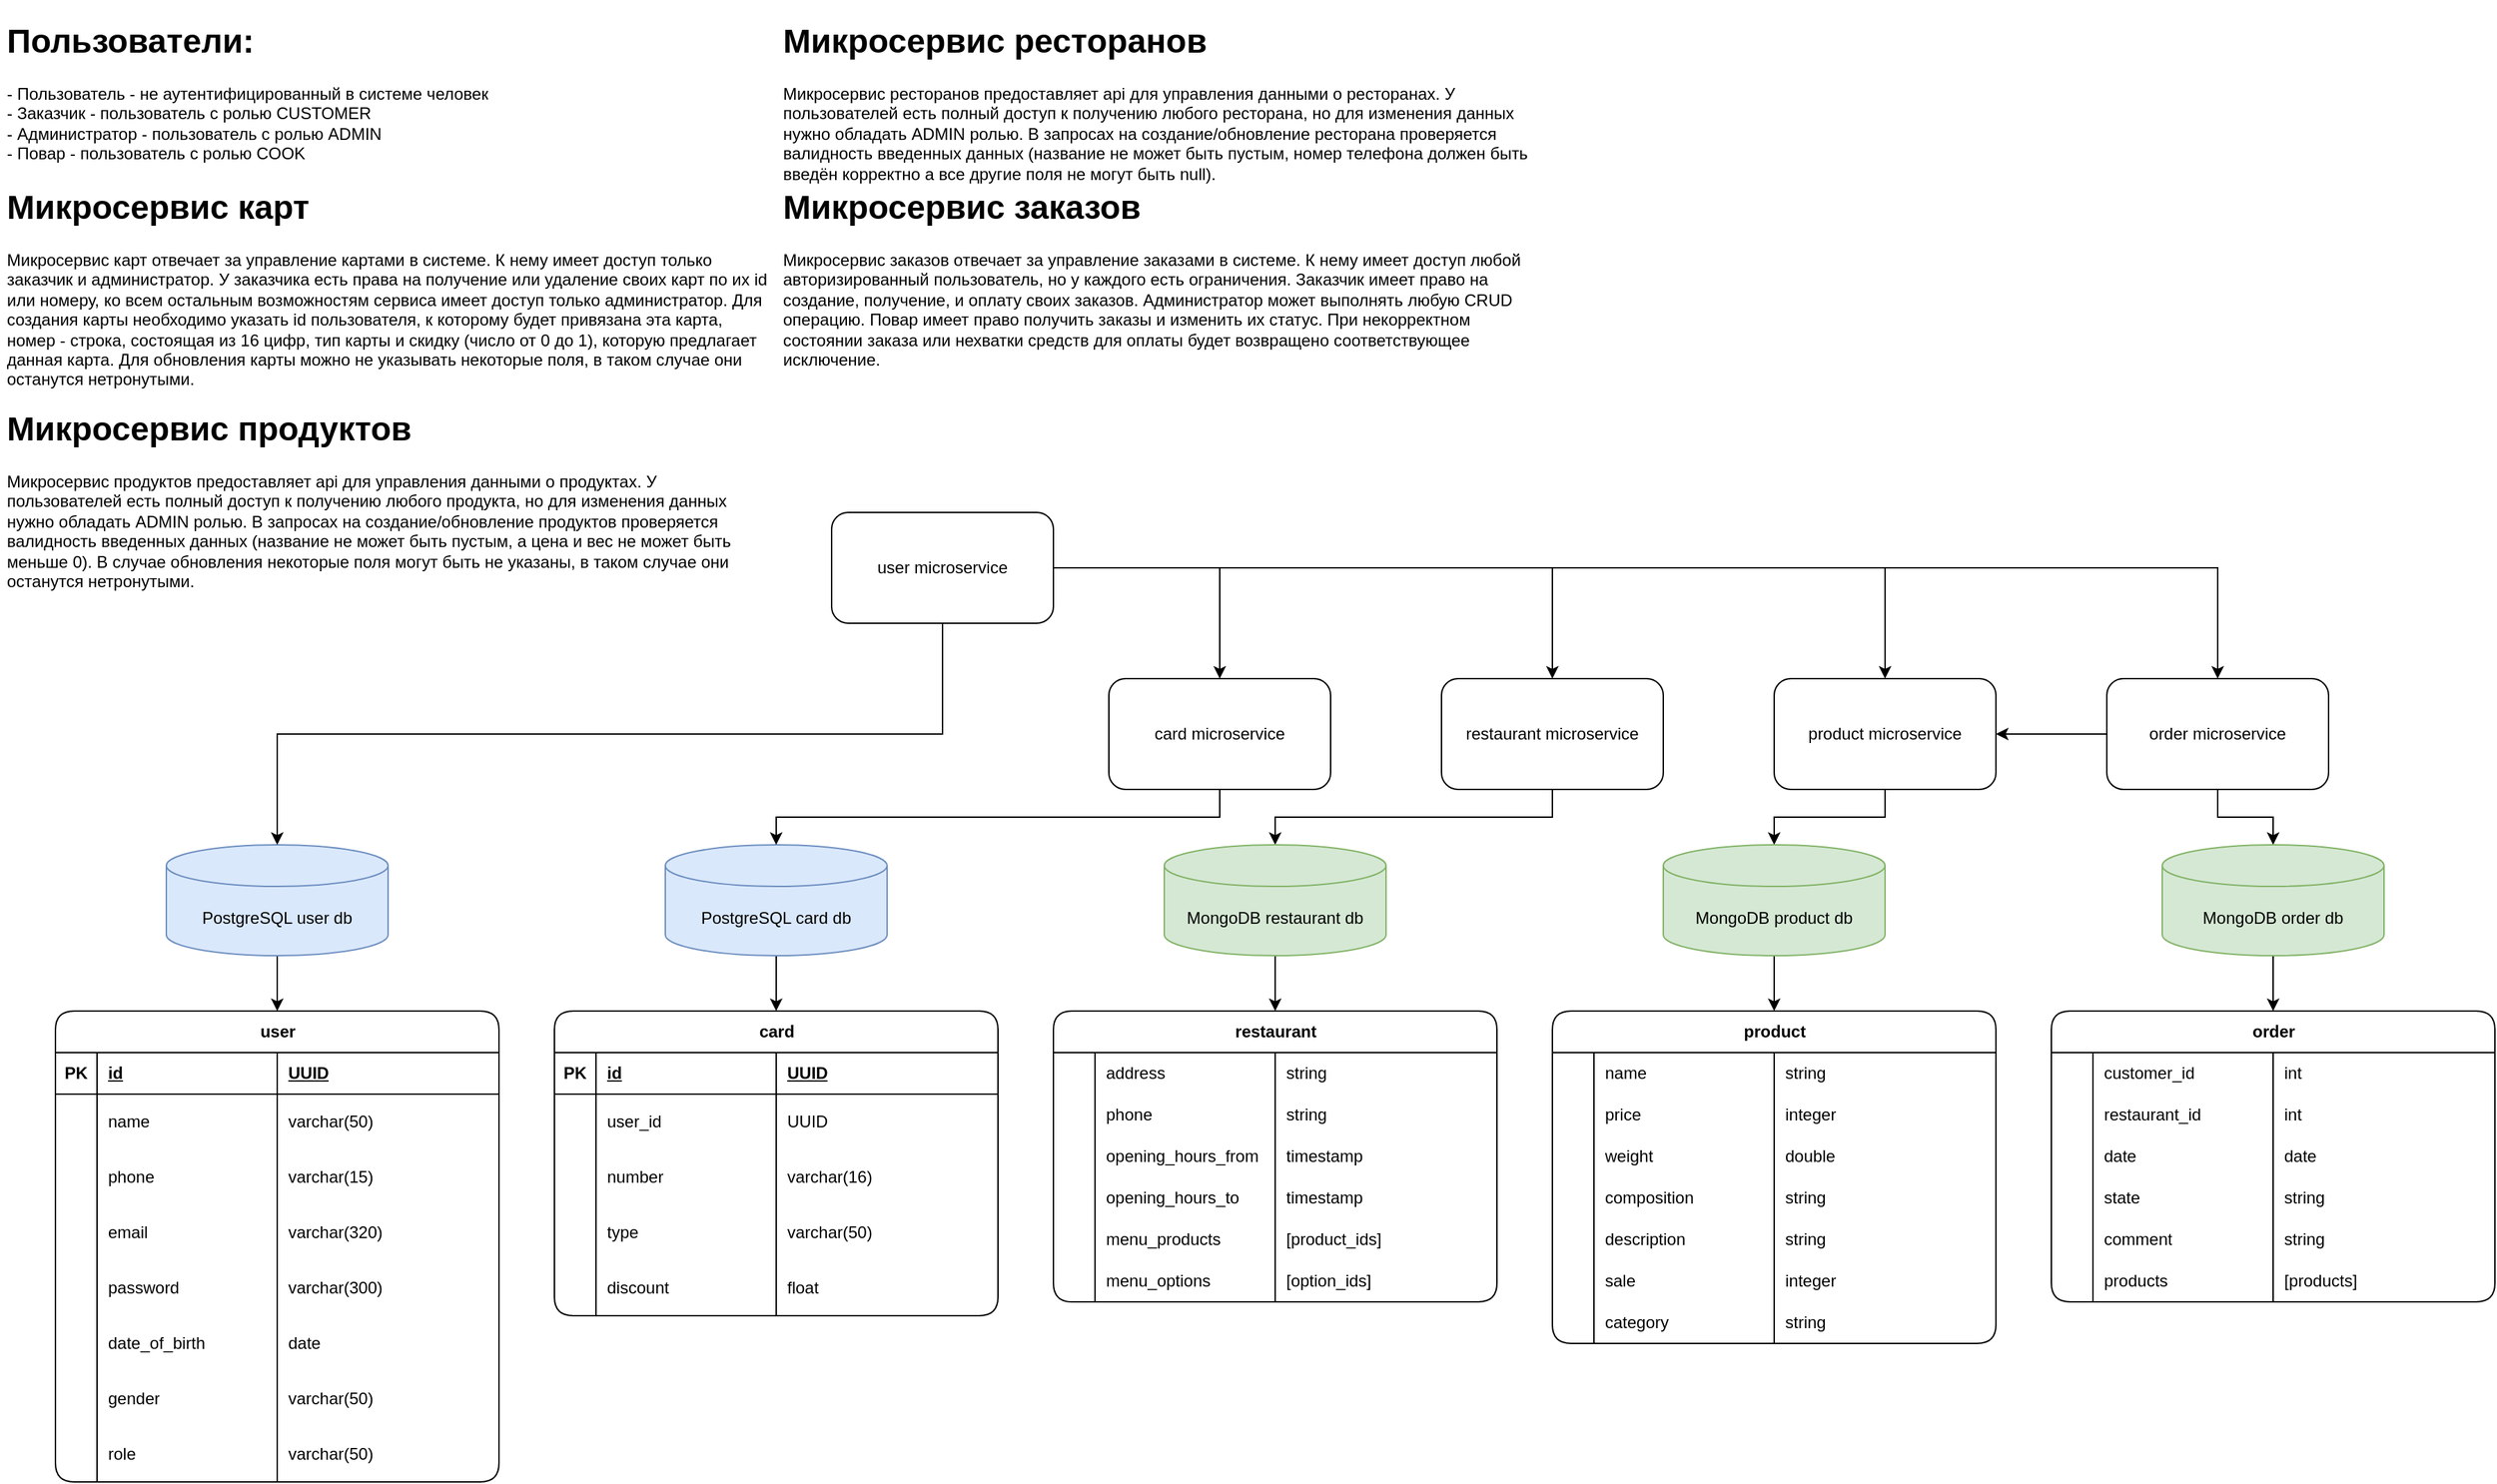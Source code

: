 <mxfile version="23.1.5" type="device">
  <diagram id="PHb2eGyyGbvwx4oAQFKI" name="microservises">
    <mxGraphModel dx="1038" dy="653" grid="1" gridSize="10" guides="1" tooltips="1" connect="1" arrows="1" fold="1" page="1" pageScale="1" pageWidth="1920" pageHeight="1200" math="0" shadow="0">
      <root>
        <mxCell id="0" />
        <mxCell id="1" parent="0" />
        <mxCell id="B0PGhKgbakV6-kQyAMOY-3" style="edgeStyle=orthogonalEdgeStyle;rounded=0;orthogonalLoop=1;jettySize=auto;html=1;exitX=0.5;exitY=1;exitDx=0;exitDy=0;" parent="1" edge="1">
          <mxGeometry relative="1" as="geometry">
            <mxPoint x="580" y="500.0" as="sourcePoint" />
          </mxGeometry>
        </mxCell>
        <mxCell id="B0PGhKgbakV6-kQyAMOY-6" style="edgeStyle=orthogonalEdgeStyle;rounded=0;orthogonalLoop=1;jettySize=auto;html=1;exitX=0.5;exitY=1;exitDx=0;exitDy=0;entryX=0.5;entryY=0;entryDx=0;entryDy=0;entryPerimeter=0;" parent="1" edge="1">
          <mxGeometry relative="1" as="geometry">
            <mxPoint x="460" y="200" as="targetPoint" />
          </mxGeometry>
        </mxCell>
        <mxCell id="B0PGhKgbakV6-kQyAMOY-10" style="edgeStyle=orthogonalEdgeStyle;rounded=0;orthogonalLoop=1;jettySize=auto;html=1;exitX=0.5;exitY=1;exitDx=0;exitDy=0;entryX=0.5;entryY=0;entryDx=0;entryDy=0;entryPerimeter=0;" parent="1" edge="1">
          <mxGeometry relative="1" as="geometry">
            <mxPoint x="660" y="180" as="sourcePoint" />
          </mxGeometry>
        </mxCell>
        <mxCell id="B0PGhKgbakV6-kQyAMOY-11" value="&lt;h1&gt;Пользователи:&lt;/h1&gt;&lt;p&gt;- Пользователь - не аутентифицированный в системе человек&lt;br&gt;- Заказчик - пользователь с ролью CUSTOMER&lt;br&gt;- Администратор - пользователь с ролью ADMIN&lt;br&gt;- Повар - пользователь с ролью COOK&lt;/p&gt;&lt;p&gt;&lt;br&gt;&lt;/p&gt;" style="text;html=1;spacing=5;spacingTop=-20;whiteSpace=wrap;overflow=hidden;rounded=0;" parent="1" vertex="1">
          <mxGeometry x="40" y="40" width="400" height="120" as="geometry" />
        </mxCell>
        <mxCell id="B0PGhKgbakV6-kQyAMOY-14" value="&lt;h1&gt;Микросервис карт&lt;/h1&gt;&lt;div&gt;&lt;div&gt;Микросервис карт отвечает за управление картами в системе. К нему имеет доступ только заказчик и администратор. У заказчика есть права на получение или удаление своих карт по их id или номеру, ко всем остальным возможностям сервиса имеет доступ только администратор. Для создания карты необходимо указать id пользователя, к которому будет привязана эта карта, номер - строка, состоящая из 16 цифр, тип карты и скидку (число от 0 до 1), которую предлагает данная карта. Для обновления карты можно не указывать некоторые поля, в таком случае они останутся нетронутыми.&lt;/div&gt;&lt;/div&gt;&lt;div&gt;&lt;br&gt;&lt;/div&gt;" style="text;html=1;spacing=5;spacingTop=-20;whiteSpace=wrap;overflow=hidden;rounded=0;" parent="1" vertex="1">
          <mxGeometry x="40" y="160" width="560" height="160" as="geometry" />
        </mxCell>
        <mxCell id="B0PGhKgbakV6-kQyAMOY-17" style="edgeStyle=orthogonalEdgeStyle;rounded=0;orthogonalLoop=1;jettySize=auto;html=1;exitX=0.5;exitY=1;exitDx=0;exitDy=0;" parent="1" edge="1">
          <mxGeometry relative="1" as="geometry">
            <mxPoint x="580.059" y="800.0" as="targetPoint" />
          </mxGeometry>
        </mxCell>
        <mxCell id="B0PGhKgbakV6-kQyAMOY-23" value="&lt;h1&gt;Микросервис заказов&lt;/h1&gt;&lt;div&gt;Микросервис заказов отвечает за управление заказами в системе. К нему имеет доступ любой авторизированный пользователь, но у каждого есть ограничения. Заказчик имеет право на создание, получение, и оплату своих заказов. Администратор может выполнять любую CRUD операцию. Повар имеет право получить заказы и изменить их статус. При некорректном состоянии заказа или нехватки средств для оплаты будет возвращено соответствующее исключение.&lt;br&gt;&lt;/div&gt;" style="text;html=1;spacing=5;spacingTop=-20;whiteSpace=wrap;overflow=hidden;rounded=0;" parent="1" vertex="1">
          <mxGeometry x="600" y="160" width="560" height="160" as="geometry" />
        </mxCell>
        <mxCell id="B0PGhKgbakV6-kQyAMOY-26" style="edgeStyle=orthogonalEdgeStyle;rounded=0;orthogonalLoop=1;jettySize=auto;html=1;exitX=0.5;exitY=1;exitDx=0;exitDy=0;" parent="1" edge="1">
          <mxGeometry relative="1" as="geometry">
            <mxPoint x="580.059" y="1000" as="targetPoint" />
          </mxGeometry>
        </mxCell>
        <mxCell id="B0PGhKgbakV6-kQyAMOY-37" value="&lt;h1&gt;Микросервис ресторанов&lt;/h1&gt;&lt;div&gt;Микросервис ресторанов предоставляет api для управления данными о ресторанах. У пользователей есть полный доступ к получению любого ресторана, но для изменения данных нужно обладать ADMIN ролью. В запросах на создание/обновление ресторана проверяется валидность введенных данных (название не может быть пустым, номер телефона должен быть введён корректно а все другие поля не могут быть null).&lt;/div&gt;" style="text;html=1;spacing=5;spacingTop=-20;whiteSpace=wrap;overflow=hidden;rounded=0;" parent="1" vertex="1">
          <mxGeometry x="600" y="40" width="560" height="160" as="geometry" />
        </mxCell>
        <mxCell id="B0PGhKgbakV6-kQyAMOY-38" value="&lt;h1&gt;Микросервис продуктов&lt;/h1&gt;&lt;div&gt;Микросервис продуктов предоставляет api для управления данными о продуктах. У пользователей есть полный доступ к получению любого продукта, но для изменения данных нужно обладать ADMIN ролью. В запросах на создание/обновление продуктов проверяется валидность введенных данных (название не может быть пустым, а цена и вес не может быть меньше 0). В случае обновления некоторые поля могут быть не указаны, в таком случае они останутся нетронутыми.&lt;/div&gt;" style="text;html=1;spacing=5;spacingTop=-20;whiteSpace=wrap;overflow=hidden;rounded=0;" parent="1" vertex="1">
          <mxGeometry x="40" y="320" width="560" height="160" as="geometry" />
        </mxCell>
        <mxCell id="w0uS0H19VgwwP3KNhR0U-1" style="edgeStyle=orthogonalEdgeStyle;rounded=0;orthogonalLoop=1;jettySize=auto;html=1;exitX=1;exitY=0.5;exitDx=0;exitDy=0;" parent="1" source="hqSXu8GDfhMuMuZGrUjH-1" target="hqSXu8GDfhMuMuZGrUjH-4" edge="1">
          <mxGeometry relative="1" as="geometry" />
        </mxCell>
        <mxCell id="w0uS0H19VgwwP3KNhR0U-2" style="edgeStyle=orthogonalEdgeStyle;rounded=0;orthogonalLoop=1;jettySize=auto;html=1;exitX=1;exitY=0.5;exitDx=0;exitDy=0;" parent="1" source="hqSXu8GDfhMuMuZGrUjH-1" target="hqSXu8GDfhMuMuZGrUjH-7" edge="1">
          <mxGeometry relative="1" as="geometry" />
        </mxCell>
        <mxCell id="w0uS0H19VgwwP3KNhR0U-3" style="edgeStyle=orthogonalEdgeStyle;rounded=0;orthogonalLoop=1;jettySize=auto;html=1;exitX=1;exitY=0.5;exitDx=0;exitDy=0;" parent="1" source="hqSXu8GDfhMuMuZGrUjH-1" target="hqSXu8GDfhMuMuZGrUjH-9" edge="1">
          <mxGeometry relative="1" as="geometry" />
        </mxCell>
        <mxCell id="w0uS0H19VgwwP3KNhR0U-4" style="edgeStyle=orthogonalEdgeStyle;rounded=0;orthogonalLoop=1;jettySize=auto;html=1;exitX=1;exitY=0.5;exitDx=0;exitDy=0;" parent="1" source="hqSXu8GDfhMuMuZGrUjH-1" target="hqSXu8GDfhMuMuZGrUjH-11" edge="1">
          <mxGeometry relative="1" as="geometry" />
        </mxCell>
        <mxCell id="hqSXu8GDfhMuMuZGrUjH-1" value="user microservice" style="rounded=1;whiteSpace=wrap;html=1;" parent="1" vertex="1">
          <mxGeometry x="640" y="400" width="160" height="80" as="geometry" />
        </mxCell>
        <mxCell id="N9-u3PIbGsMnkZM41l7X-172" style="edgeStyle=orthogonalEdgeStyle;rounded=0;orthogonalLoop=1;jettySize=auto;html=1;exitX=0.5;exitY=1;exitDx=0;exitDy=0;exitPerimeter=0;entryX=0.5;entryY=0;entryDx=0;entryDy=0;" parent="1" source="hqSXu8GDfhMuMuZGrUjH-2" target="N9-u3PIbGsMnkZM41l7X-1" edge="1">
          <mxGeometry relative="1" as="geometry" />
        </mxCell>
        <mxCell id="hqSXu8GDfhMuMuZGrUjH-2" value="PostgreSQL user db" style="shape=cylinder3;whiteSpace=wrap;html=1;boundedLbl=1;backgroundOutline=1;size=15;fillColor=#dae8fc;strokeColor=#6c8ebf;" parent="1" vertex="1">
          <mxGeometry x="160" y="640" width="160" height="80" as="geometry" />
        </mxCell>
        <mxCell id="hqSXu8GDfhMuMuZGrUjH-3" style="edgeStyle=orthogonalEdgeStyle;rounded=0;orthogonalLoop=1;jettySize=auto;html=1;exitX=0.5;exitY=1;exitDx=0;exitDy=0;entryX=0.5;entryY=0;entryDx=0;entryDy=0;entryPerimeter=0;" parent="1" source="hqSXu8GDfhMuMuZGrUjH-1" target="hqSXu8GDfhMuMuZGrUjH-2" edge="1">
          <mxGeometry relative="1" as="geometry" />
        </mxCell>
        <mxCell id="hqSXu8GDfhMuMuZGrUjH-4" value="card microservice" style="rounded=1;whiteSpace=wrap;html=1;" parent="1" vertex="1">
          <mxGeometry x="840" y="520" width="160" height="80" as="geometry" />
        </mxCell>
        <mxCell id="N9-u3PIbGsMnkZM41l7X-173" style="edgeStyle=orthogonalEdgeStyle;rounded=0;orthogonalLoop=1;jettySize=auto;html=1;exitX=0.5;exitY=1;exitDx=0;exitDy=0;exitPerimeter=0;entryX=0.5;entryY=0;entryDx=0;entryDy=0;" parent="1" source="hqSXu8GDfhMuMuZGrUjH-5" target="N9-u3PIbGsMnkZM41l7X-34" edge="1">
          <mxGeometry relative="1" as="geometry" />
        </mxCell>
        <mxCell id="hqSXu8GDfhMuMuZGrUjH-5" value="PostgreSQL card db" style="shape=cylinder3;whiteSpace=wrap;html=1;boundedLbl=1;backgroundOutline=1;size=15;fillColor=#dae8fc;strokeColor=#6c8ebf;" parent="1" vertex="1">
          <mxGeometry x="520" y="640" width="160" height="80" as="geometry" />
        </mxCell>
        <mxCell id="hqSXu8GDfhMuMuZGrUjH-6" style="edgeStyle=orthogonalEdgeStyle;rounded=0;orthogonalLoop=1;jettySize=auto;html=1;exitX=0.5;exitY=1;exitDx=0;exitDy=0;entryX=0.5;entryY=0;entryDx=0;entryDy=0;entryPerimeter=0;" parent="1" source="hqSXu8GDfhMuMuZGrUjH-4" target="hqSXu8GDfhMuMuZGrUjH-5" edge="1">
          <mxGeometry relative="1" as="geometry" />
        </mxCell>
        <mxCell id="hqSXu8GDfhMuMuZGrUjH-13" style="edgeStyle=orthogonalEdgeStyle;rounded=0;orthogonalLoop=1;jettySize=auto;html=1;exitX=0.5;exitY=1;exitDx=0;exitDy=0;" parent="1" source="hqSXu8GDfhMuMuZGrUjH-7" target="hqSXu8GDfhMuMuZGrUjH-8" edge="1">
          <mxGeometry relative="1" as="geometry" />
        </mxCell>
        <mxCell id="hqSXu8GDfhMuMuZGrUjH-7" value="restaurant microservice" style="rounded=1;whiteSpace=wrap;html=1;" parent="1" vertex="1">
          <mxGeometry x="1080" y="520" width="160" height="80" as="geometry" />
        </mxCell>
        <mxCell id="N9-u3PIbGsMnkZM41l7X-174" style="edgeStyle=orthogonalEdgeStyle;rounded=0;orthogonalLoop=1;jettySize=auto;html=1;exitX=0.5;exitY=1;exitDx=0;exitDy=0;exitPerimeter=0;entryX=0.5;entryY=0;entryDx=0;entryDy=0;" parent="1" source="hqSXu8GDfhMuMuZGrUjH-8" target="N9-u3PIbGsMnkZM41l7X-55" edge="1">
          <mxGeometry relative="1" as="geometry" />
        </mxCell>
        <mxCell id="hqSXu8GDfhMuMuZGrUjH-8" value="MongoDB restaurant&amp;nbsp;db" style="shape=cylinder3;whiteSpace=wrap;html=1;boundedLbl=1;backgroundOutline=1;size=15;fillColor=#d5e8d4;strokeColor=#82b366;" parent="1" vertex="1">
          <mxGeometry x="880" y="640" width="160" height="80" as="geometry" />
        </mxCell>
        <mxCell id="hqSXu8GDfhMuMuZGrUjH-14" style="edgeStyle=orthogonalEdgeStyle;rounded=0;orthogonalLoop=1;jettySize=auto;html=1;exitX=0.5;exitY=1;exitDx=0;exitDy=0;" parent="1" source="hqSXu8GDfhMuMuZGrUjH-9" target="hqSXu8GDfhMuMuZGrUjH-10" edge="1">
          <mxGeometry relative="1" as="geometry" />
        </mxCell>
        <mxCell id="hqSXu8GDfhMuMuZGrUjH-9" value="product microservice" style="rounded=1;whiteSpace=wrap;html=1;" parent="1" vertex="1">
          <mxGeometry x="1320" y="520" width="160" height="80" as="geometry" />
        </mxCell>
        <mxCell id="N9-u3PIbGsMnkZM41l7X-175" style="edgeStyle=orthogonalEdgeStyle;rounded=0;orthogonalLoop=1;jettySize=auto;html=1;exitX=0.5;exitY=1;exitDx=0;exitDy=0;exitPerimeter=0;entryX=0.5;entryY=0;entryDx=0;entryDy=0;" parent="1" source="hqSXu8GDfhMuMuZGrUjH-10" target="N9-u3PIbGsMnkZM41l7X-80" edge="1">
          <mxGeometry relative="1" as="geometry" />
        </mxCell>
        <mxCell id="hqSXu8GDfhMuMuZGrUjH-10" value="MongoDB product db" style="shape=cylinder3;whiteSpace=wrap;html=1;boundedLbl=1;backgroundOutline=1;size=15;fillColor=#d5e8d4;strokeColor=#82b366;" parent="1" vertex="1">
          <mxGeometry x="1240" y="640" width="160" height="80" as="geometry" />
        </mxCell>
        <mxCell id="hqSXu8GDfhMuMuZGrUjH-15" style="edgeStyle=orthogonalEdgeStyle;rounded=0;orthogonalLoop=1;jettySize=auto;html=1;exitX=0.5;exitY=1;exitDx=0;exitDy=0;" parent="1" source="hqSXu8GDfhMuMuZGrUjH-11" target="hqSXu8GDfhMuMuZGrUjH-12" edge="1">
          <mxGeometry relative="1" as="geometry" />
        </mxCell>
        <mxCell id="mWuXqvYvHXpTy9erS2ml-1" style="edgeStyle=orthogonalEdgeStyle;rounded=0;orthogonalLoop=1;jettySize=auto;html=1;exitX=0;exitY=0.5;exitDx=0;exitDy=0;entryX=1;entryY=0.5;entryDx=0;entryDy=0;" parent="1" source="hqSXu8GDfhMuMuZGrUjH-11" target="hqSXu8GDfhMuMuZGrUjH-9" edge="1">
          <mxGeometry relative="1" as="geometry" />
        </mxCell>
        <mxCell id="hqSXu8GDfhMuMuZGrUjH-11" value="order microservice" style="rounded=1;whiteSpace=wrap;html=1;" parent="1" vertex="1">
          <mxGeometry x="1560" y="520" width="160" height="80" as="geometry" />
        </mxCell>
        <mxCell id="N9-u3PIbGsMnkZM41l7X-176" style="edgeStyle=orthogonalEdgeStyle;rounded=0;orthogonalLoop=1;jettySize=auto;html=1;exitX=0.5;exitY=1;exitDx=0;exitDy=0;exitPerimeter=0;entryX=0.5;entryY=0;entryDx=0;entryDy=0;" parent="1" source="hqSXu8GDfhMuMuZGrUjH-12" target="N9-u3PIbGsMnkZM41l7X-109" edge="1">
          <mxGeometry relative="1" as="geometry" />
        </mxCell>
        <mxCell id="hqSXu8GDfhMuMuZGrUjH-12" value="MongoDB order db" style="shape=cylinder3;whiteSpace=wrap;html=1;boundedLbl=1;backgroundOutline=1;size=15;fillColor=#d5e8d4;strokeColor=#82b366;" parent="1" vertex="1">
          <mxGeometry x="1600" y="640" width="160" height="80" as="geometry" />
        </mxCell>
        <mxCell id="N9-u3PIbGsMnkZM41l7X-1" value="user" style="shape=table;startSize=30;container=1;collapsible=1;childLayout=tableLayout;fixedRows=1;rowLines=0;fontStyle=1;align=center;resizeLast=1;html=1;absoluteArcSize=0;columnLines=1;shadow=0;rounded=1;" parent="1" vertex="1">
          <mxGeometry x="80" y="760" width="320" height="340.0" as="geometry">
            <mxRectangle x="60" y="70" width="100" height="30" as="alternateBounds" />
          </mxGeometry>
        </mxCell>
        <mxCell id="N9-u3PIbGsMnkZM41l7X-2" value="" style="shape=tableRow;horizontal=0;startSize=0;swimlaneHead=0;swimlaneBody=0;fillColor=none;collapsible=0;dropTarget=0;points=[[0,0.5],[1,0.5]];portConstraint=eastwest;top=0;left=0;right=0;bottom=1;" parent="N9-u3PIbGsMnkZM41l7X-1" vertex="1">
          <mxGeometry y="30" width="320" height="30" as="geometry" />
        </mxCell>
        <mxCell id="N9-u3PIbGsMnkZM41l7X-3" value="PK" style="shape=partialRectangle;connectable=0;fillColor=none;top=0;left=0;bottom=0;right=0;fontStyle=1;overflow=hidden;whiteSpace=wrap;html=1;" parent="N9-u3PIbGsMnkZM41l7X-2" vertex="1">
          <mxGeometry width="30" height="30" as="geometry">
            <mxRectangle width="30" height="30" as="alternateBounds" />
          </mxGeometry>
        </mxCell>
        <mxCell id="N9-u3PIbGsMnkZM41l7X-4" value="id" style="shape=partialRectangle;connectable=0;fillColor=none;top=0;left=0;bottom=0;right=0;align=left;spacingLeft=6;fontStyle=5;overflow=hidden;whiteSpace=wrap;html=1;" parent="N9-u3PIbGsMnkZM41l7X-2" vertex="1">
          <mxGeometry x="30" width="130" height="30" as="geometry">
            <mxRectangle width="130" height="30" as="alternateBounds" />
          </mxGeometry>
        </mxCell>
        <mxCell id="N9-u3PIbGsMnkZM41l7X-5" value="UUID" style="shape=partialRectangle;connectable=0;fillColor=none;top=0;left=0;bottom=0;right=0;align=left;spacingLeft=6;fontStyle=5;overflow=hidden;whiteSpace=wrap;html=1;" parent="N9-u3PIbGsMnkZM41l7X-2" vertex="1">
          <mxGeometry x="160" width="160" height="30" as="geometry">
            <mxRectangle width="160" height="30" as="alternateBounds" />
          </mxGeometry>
        </mxCell>
        <mxCell id="N9-u3PIbGsMnkZM41l7X-6" style="shape=tableRow;horizontal=0;startSize=0;swimlaneHead=0;swimlaneBody=0;fillColor=none;collapsible=0;dropTarget=0;points=[[0,0.5],[1,0.5]];portConstraint=eastwest;top=0;left=0;right=0;bottom=0;" parent="N9-u3PIbGsMnkZM41l7X-1" vertex="1">
          <mxGeometry y="60" width="320" height="40" as="geometry" />
        </mxCell>
        <mxCell id="N9-u3PIbGsMnkZM41l7X-7" style="shape=partialRectangle;connectable=0;fillColor=none;top=0;left=0;bottom=0;right=0;editable=1;overflow=hidden;whiteSpace=wrap;html=1;" parent="N9-u3PIbGsMnkZM41l7X-6" vertex="1">
          <mxGeometry width="30" height="40" as="geometry">
            <mxRectangle width="30" height="40" as="alternateBounds" />
          </mxGeometry>
        </mxCell>
        <mxCell id="N9-u3PIbGsMnkZM41l7X-8" value="name" style="shape=partialRectangle;connectable=0;fillColor=none;top=0;left=0;bottom=0;right=0;align=left;spacingLeft=6;overflow=hidden;whiteSpace=wrap;html=1;" parent="N9-u3PIbGsMnkZM41l7X-6" vertex="1">
          <mxGeometry x="30" width="130" height="40" as="geometry">
            <mxRectangle width="130" height="40" as="alternateBounds" />
          </mxGeometry>
        </mxCell>
        <mxCell id="N9-u3PIbGsMnkZM41l7X-9" value="varchar(50)" style="shape=partialRectangle;connectable=0;fillColor=none;top=0;left=0;bottom=0;right=0;align=left;spacingLeft=6;overflow=hidden;whiteSpace=wrap;html=1;" parent="N9-u3PIbGsMnkZM41l7X-6" vertex="1">
          <mxGeometry x="160" width="160" height="40" as="geometry">
            <mxRectangle width="160" height="40" as="alternateBounds" />
          </mxGeometry>
        </mxCell>
        <mxCell id="N9-u3PIbGsMnkZM41l7X-10" value="" style="shape=tableRow;horizontal=0;startSize=0;swimlaneHead=0;swimlaneBody=0;fillColor=none;collapsible=0;dropTarget=0;points=[[0,0.5],[1,0.5]];portConstraint=eastwest;top=0;left=0;right=0;bottom=0;" parent="N9-u3PIbGsMnkZM41l7X-1" vertex="1">
          <mxGeometry y="100" width="320" height="40" as="geometry" />
        </mxCell>
        <mxCell id="N9-u3PIbGsMnkZM41l7X-11" value="" style="shape=partialRectangle;connectable=0;fillColor=none;top=0;left=0;bottom=0;right=0;editable=1;overflow=hidden;whiteSpace=wrap;html=1;" parent="N9-u3PIbGsMnkZM41l7X-10" vertex="1">
          <mxGeometry width="30" height="40" as="geometry">
            <mxRectangle width="30" height="40" as="alternateBounds" />
          </mxGeometry>
        </mxCell>
        <mxCell id="N9-u3PIbGsMnkZM41l7X-12" value="phone" style="shape=partialRectangle;connectable=0;fillColor=none;top=0;left=0;bottom=0;right=0;align=left;spacingLeft=6;overflow=hidden;whiteSpace=wrap;html=1;" parent="N9-u3PIbGsMnkZM41l7X-10" vertex="1">
          <mxGeometry x="30" width="130" height="40" as="geometry">
            <mxRectangle width="130" height="40" as="alternateBounds" />
          </mxGeometry>
        </mxCell>
        <mxCell id="N9-u3PIbGsMnkZM41l7X-13" value="varchar(15)" style="shape=partialRectangle;connectable=0;fillColor=none;top=0;left=0;bottom=0;right=0;align=left;spacingLeft=6;overflow=hidden;whiteSpace=wrap;html=1;" parent="N9-u3PIbGsMnkZM41l7X-10" vertex="1">
          <mxGeometry x="160" width="160" height="40" as="geometry">
            <mxRectangle width="160" height="40" as="alternateBounds" />
          </mxGeometry>
        </mxCell>
        <mxCell id="N9-u3PIbGsMnkZM41l7X-14" value="" style="shape=tableRow;horizontal=0;startSize=0;swimlaneHead=0;swimlaneBody=0;fillColor=none;collapsible=0;dropTarget=0;points=[[0,0.5],[1,0.5]];portConstraint=eastwest;top=0;left=0;right=0;bottom=0;" parent="N9-u3PIbGsMnkZM41l7X-1" vertex="1">
          <mxGeometry y="140" width="320" height="40" as="geometry" />
        </mxCell>
        <mxCell id="N9-u3PIbGsMnkZM41l7X-15" value="" style="shape=partialRectangle;connectable=0;fillColor=none;top=0;left=0;bottom=0;right=0;editable=1;overflow=hidden;whiteSpace=wrap;html=1;" parent="N9-u3PIbGsMnkZM41l7X-14" vertex="1">
          <mxGeometry width="30" height="40" as="geometry">
            <mxRectangle width="30" height="40" as="alternateBounds" />
          </mxGeometry>
        </mxCell>
        <mxCell id="N9-u3PIbGsMnkZM41l7X-16" value="email" style="shape=partialRectangle;connectable=0;fillColor=none;top=0;left=0;bottom=0;right=0;align=left;spacingLeft=6;overflow=hidden;whiteSpace=wrap;html=1;" parent="N9-u3PIbGsMnkZM41l7X-14" vertex="1">
          <mxGeometry x="30" width="130" height="40" as="geometry">
            <mxRectangle width="130" height="40" as="alternateBounds" />
          </mxGeometry>
        </mxCell>
        <mxCell id="N9-u3PIbGsMnkZM41l7X-17" value="varchar(320)" style="shape=partialRectangle;connectable=0;fillColor=none;top=0;left=0;bottom=0;right=0;align=left;spacingLeft=6;overflow=hidden;whiteSpace=wrap;html=1;" parent="N9-u3PIbGsMnkZM41l7X-14" vertex="1">
          <mxGeometry x="160" width="160" height="40" as="geometry">
            <mxRectangle width="160" height="40" as="alternateBounds" />
          </mxGeometry>
        </mxCell>
        <mxCell id="N9-u3PIbGsMnkZM41l7X-18" value="" style="shape=tableRow;horizontal=0;startSize=0;swimlaneHead=0;swimlaneBody=0;fillColor=none;collapsible=0;dropTarget=0;points=[[0,0.5],[1,0.5]];portConstraint=eastwest;top=0;left=0;right=0;bottom=0;" parent="N9-u3PIbGsMnkZM41l7X-1" vertex="1">
          <mxGeometry y="180" width="320" height="40" as="geometry" />
        </mxCell>
        <mxCell id="N9-u3PIbGsMnkZM41l7X-19" value="" style="shape=partialRectangle;connectable=0;fillColor=none;top=0;left=0;bottom=0;right=0;editable=1;overflow=hidden;whiteSpace=wrap;html=1;" parent="N9-u3PIbGsMnkZM41l7X-18" vertex="1">
          <mxGeometry width="30" height="40" as="geometry">
            <mxRectangle width="30" height="40" as="alternateBounds" />
          </mxGeometry>
        </mxCell>
        <mxCell id="N9-u3PIbGsMnkZM41l7X-20" value="password" style="shape=partialRectangle;connectable=0;fillColor=none;top=0;left=0;bottom=0;right=0;align=left;spacingLeft=6;overflow=hidden;whiteSpace=wrap;html=1;" parent="N9-u3PIbGsMnkZM41l7X-18" vertex="1">
          <mxGeometry x="30" width="130" height="40" as="geometry">
            <mxRectangle width="130" height="40" as="alternateBounds" />
          </mxGeometry>
        </mxCell>
        <mxCell id="N9-u3PIbGsMnkZM41l7X-21" value="varchar(300)" style="shape=partialRectangle;connectable=0;fillColor=none;top=0;left=0;bottom=0;right=0;align=left;spacingLeft=6;overflow=hidden;whiteSpace=wrap;html=1;" parent="N9-u3PIbGsMnkZM41l7X-18" vertex="1">
          <mxGeometry x="160" width="160" height="40" as="geometry">
            <mxRectangle width="160" height="40" as="alternateBounds" />
          </mxGeometry>
        </mxCell>
        <mxCell id="N9-u3PIbGsMnkZM41l7X-22" value="" style="shape=tableRow;horizontal=0;startSize=0;swimlaneHead=0;swimlaneBody=0;fillColor=none;collapsible=0;dropTarget=0;points=[[0,0.5],[1,0.5]];portConstraint=eastwest;top=0;left=0;right=0;bottom=0;" parent="N9-u3PIbGsMnkZM41l7X-1" vertex="1">
          <mxGeometry y="220" width="320" height="40" as="geometry" />
        </mxCell>
        <mxCell id="N9-u3PIbGsMnkZM41l7X-23" value="" style="shape=partialRectangle;connectable=0;fillColor=none;top=0;left=0;bottom=0;right=0;editable=1;overflow=hidden;whiteSpace=wrap;html=1;" parent="N9-u3PIbGsMnkZM41l7X-22" vertex="1">
          <mxGeometry width="30" height="40" as="geometry">
            <mxRectangle width="30" height="40" as="alternateBounds" />
          </mxGeometry>
        </mxCell>
        <mxCell id="N9-u3PIbGsMnkZM41l7X-24" value="date_of_birth" style="shape=partialRectangle;connectable=0;fillColor=none;top=0;left=0;bottom=0;right=0;align=left;spacingLeft=6;overflow=hidden;whiteSpace=wrap;html=1;" parent="N9-u3PIbGsMnkZM41l7X-22" vertex="1">
          <mxGeometry x="30" width="130" height="40" as="geometry">
            <mxRectangle width="130" height="40" as="alternateBounds" />
          </mxGeometry>
        </mxCell>
        <mxCell id="N9-u3PIbGsMnkZM41l7X-25" value="date" style="shape=partialRectangle;connectable=0;fillColor=none;top=0;left=0;bottom=0;right=0;align=left;spacingLeft=6;overflow=hidden;whiteSpace=wrap;html=1;" parent="N9-u3PIbGsMnkZM41l7X-22" vertex="1">
          <mxGeometry x="160" width="160" height="40" as="geometry">
            <mxRectangle width="160" height="40" as="alternateBounds" />
          </mxGeometry>
        </mxCell>
        <mxCell id="N9-u3PIbGsMnkZM41l7X-26" value="" style="shape=tableRow;horizontal=0;startSize=0;swimlaneHead=0;swimlaneBody=0;fillColor=none;collapsible=0;dropTarget=0;points=[[0,0.5],[1,0.5]];portConstraint=eastwest;top=0;left=0;right=0;bottom=0;" parent="N9-u3PIbGsMnkZM41l7X-1" vertex="1">
          <mxGeometry y="260" width="320" height="40" as="geometry" />
        </mxCell>
        <mxCell id="N9-u3PIbGsMnkZM41l7X-27" value="" style="shape=partialRectangle;connectable=0;fillColor=none;top=0;left=0;bottom=0;right=0;editable=1;overflow=hidden;whiteSpace=wrap;html=1;" parent="N9-u3PIbGsMnkZM41l7X-26" vertex="1">
          <mxGeometry width="30" height="40" as="geometry">
            <mxRectangle width="30" height="40" as="alternateBounds" />
          </mxGeometry>
        </mxCell>
        <mxCell id="N9-u3PIbGsMnkZM41l7X-28" value="gender" style="shape=partialRectangle;connectable=0;fillColor=none;top=0;left=0;bottom=0;right=0;align=left;spacingLeft=6;overflow=hidden;whiteSpace=wrap;html=1;" parent="N9-u3PIbGsMnkZM41l7X-26" vertex="1">
          <mxGeometry x="30" width="130" height="40" as="geometry">
            <mxRectangle width="130" height="40" as="alternateBounds" />
          </mxGeometry>
        </mxCell>
        <mxCell id="N9-u3PIbGsMnkZM41l7X-29" value="varchar(50)" style="shape=partialRectangle;connectable=0;fillColor=none;top=0;left=0;bottom=0;right=0;align=left;spacingLeft=6;overflow=hidden;whiteSpace=wrap;html=1;" parent="N9-u3PIbGsMnkZM41l7X-26" vertex="1">
          <mxGeometry x="160" width="160" height="40" as="geometry">
            <mxRectangle width="160" height="40" as="alternateBounds" />
          </mxGeometry>
        </mxCell>
        <mxCell id="N9-u3PIbGsMnkZM41l7X-30" style="shape=tableRow;horizontal=0;startSize=0;swimlaneHead=0;swimlaneBody=0;fillColor=none;collapsible=0;dropTarget=0;points=[[0,0.5],[1,0.5]];portConstraint=eastwest;top=0;left=0;right=0;bottom=0;" parent="N9-u3PIbGsMnkZM41l7X-1" vertex="1">
          <mxGeometry y="300" width="320" height="40" as="geometry" />
        </mxCell>
        <mxCell id="N9-u3PIbGsMnkZM41l7X-31" style="shape=partialRectangle;connectable=0;fillColor=none;top=0;left=0;bottom=0;right=0;editable=1;overflow=hidden;whiteSpace=wrap;html=1;" parent="N9-u3PIbGsMnkZM41l7X-30" vertex="1">
          <mxGeometry width="30" height="40" as="geometry">
            <mxRectangle width="30" height="40" as="alternateBounds" />
          </mxGeometry>
        </mxCell>
        <mxCell id="N9-u3PIbGsMnkZM41l7X-32" value="role" style="shape=partialRectangle;connectable=0;fillColor=none;top=0;left=0;bottom=0;right=0;align=left;spacingLeft=6;overflow=hidden;whiteSpace=wrap;html=1;" parent="N9-u3PIbGsMnkZM41l7X-30" vertex="1">
          <mxGeometry x="30" width="130" height="40" as="geometry">
            <mxRectangle width="130" height="40" as="alternateBounds" />
          </mxGeometry>
        </mxCell>
        <mxCell id="N9-u3PIbGsMnkZM41l7X-33" value="varchar(50)" style="shape=partialRectangle;connectable=0;fillColor=none;top=0;left=0;bottom=0;right=0;align=left;spacingLeft=6;overflow=hidden;whiteSpace=wrap;html=1;" parent="N9-u3PIbGsMnkZM41l7X-30" vertex="1">
          <mxGeometry x="160" width="160" height="40" as="geometry">
            <mxRectangle width="160" height="40" as="alternateBounds" />
          </mxGeometry>
        </mxCell>
        <mxCell id="N9-u3PIbGsMnkZM41l7X-34" value="card" style="shape=table;startSize=30;container=1;collapsible=1;childLayout=tableLayout;fixedRows=1;rowLines=0;fontStyle=1;align=center;resizeLast=1;html=1;absoluteArcSize=0;columnLines=1;shadow=0;rounded=1;" parent="1" vertex="1">
          <mxGeometry x="440" y="760" width="320" height="220.0" as="geometry">
            <mxRectangle x="60" y="70" width="100" height="30" as="alternateBounds" />
          </mxGeometry>
        </mxCell>
        <mxCell id="N9-u3PIbGsMnkZM41l7X-35" value="" style="shape=tableRow;horizontal=0;startSize=0;swimlaneHead=0;swimlaneBody=0;fillColor=none;collapsible=0;dropTarget=0;points=[[0,0.5],[1,0.5]];portConstraint=eastwest;top=0;left=0;right=0;bottom=1;" parent="N9-u3PIbGsMnkZM41l7X-34" vertex="1">
          <mxGeometry y="30" width="320" height="30" as="geometry" />
        </mxCell>
        <mxCell id="N9-u3PIbGsMnkZM41l7X-36" value="PK" style="shape=partialRectangle;connectable=0;fillColor=none;top=0;left=0;bottom=0;right=0;fontStyle=1;overflow=hidden;whiteSpace=wrap;html=1;" parent="N9-u3PIbGsMnkZM41l7X-35" vertex="1">
          <mxGeometry width="30" height="30" as="geometry">
            <mxRectangle width="30" height="30" as="alternateBounds" />
          </mxGeometry>
        </mxCell>
        <mxCell id="N9-u3PIbGsMnkZM41l7X-37" value="id" style="shape=partialRectangle;connectable=0;fillColor=none;top=0;left=0;bottom=0;right=0;align=left;spacingLeft=6;fontStyle=5;overflow=hidden;whiteSpace=wrap;html=1;" parent="N9-u3PIbGsMnkZM41l7X-35" vertex="1">
          <mxGeometry x="30" width="130" height="30" as="geometry">
            <mxRectangle width="130" height="30" as="alternateBounds" />
          </mxGeometry>
        </mxCell>
        <mxCell id="N9-u3PIbGsMnkZM41l7X-38" value="UUID" style="shape=partialRectangle;connectable=0;fillColor=none;top=0;left=0;bottom=0;right=0;align=left;spacingLeft=6;fontStyle=5;overflow=hidden;whiteSpace=wrap;html=1;" parent="N9-u3PIbGsMnkZM41l7X-35" vertex="1">
          <mxGeometry x="160" width="160" height="30" as="geometry">
            <mxRectangle width="160" height="30" as="alternateBounds" />
          </mxGeometry>
        </mxCell>
        <mxCell id="N9-u3PIbGsMnkZM41l7X-39" value="" style="shape=tableRow;horizontal=0;startSize=0;swimlaneHead=0;swimlaneBody=0;fillColor=none;collapsible=0;dropTarget=0;points=[[0,0.5],[1,0.5]];portConstraint=eastwest;top=0;left=0;right=0;bottom=0;" parent="N9-u3PIbGsMnkZM41l7X-34" vertex="1">
          <mxGeometry y="60" width="320" height="40" as="geometry" />
        </mxCell>
        <mxCell id="N9-u3PIbGsMnkZM41l7X-40" value="" style="shape=partialRectangle;connectable=0;fillColor=none;top=0;left=0;bottom=0;right=0;editable=1;overflow=hidden;whiteSpace=wrap;html=1;" parent="N9-u3PIbGsMnkZM41l7X-39" vertex="1">
          <mxGeometry width="30" height="40" as="geometry">
            <mxRectangle width="30" height="40" as="alternateBounds" />
          </mxGeometry>
        </mxCell>
        <mxCell id="N9-u3PIbGsMnkZM41l7X-41" value="user_id" style="shape=partialRectangle;connectable=0;fillColor=none;top=0;left=0;bottom=0;right=0;align=left;spacingLeft=6;overflow=hidden;whiteSpace=wrap;html=1;" parent="N9-u3PIbGsMnkZM41l7X-39" vertex="1">
          <mxGeometry x="30" width="130" height="40" as="geometry">
            <mxRectangle width="130" height="40" as="alternateBounds" />
          </mxGeometry>
        </mxCell>
        <mxCell id="N9-u3PIbGsMnkZM41l7X-42" value="UUID" style="shape=partialRectangle;connectable=0;fillColor=none;top=0;left=0;bottom=0;right=0;align=left;spacingLeft=6;overflow=hidden;whiteSpace=wrap;html=1;" parent="N9-u3PIbGsMnkZM41l7X-39" vertex="1">
          <mxGeometry x="160" width="160" height="40" as="geometry">
            <mxRectangle width="160" height="40" as="alternateBounds" />
          </mxGeometry>
        </mxCell>
        <mxCell id="N9-u3PIbGsMnkZM41l7X-43" value="" style="shape=tableRow;horizontal=0;startSize=0;swimlaneHead=0;swimlaneBody=0;fillColor=none;collapsible=0;dropTarget=0;points=[[0,0.5],[1,0.5]];portConstraint=eastwest;top=0;left=0;right=0;bottom=0;" parent="N9-u3PIbGsMnkZM41l7X-34" vertex="1">
          <mxGeometry y="100" width="320" height="40" as="geometry" />
        </mxCell>
        <mxCell id="N9-u3PIbGsMnkZM41l7X-44" value="" style="shape=partialRectangle;connectable=0;fillColor=none;top=0;left=0;bottom=0;right=0;editable=1;overflow=hidden;whiteSpace=wrap;html=1;" parent="N9-u3PIbGsMnkZM41l7X-43" vertex="1">
          <mxGeometry width="30" height="40" as="geometry">
            <mxRectangle width="30" height="40" as="alternateBounds" />
          </mxGeometry>
        </mxCell>
        <mxCell id="N9-u3PIbGsMnkZM41l7X-45" value="number" style="shape=partialRectangle;connectable=0;fillColor=none;top=0;left=0;bottom=0;right=0;align=left;spacingLeft=6;overflow=hidden;whiteSpace=wrap;html=1;" parent="N9-u3PIbGsMnkZM41l7X-43" vertex="1">
          <mxGeometry x="30" width="130" height="40" as="geometry">
            <mxRectangle width="130" height="40" as="alternateBounds" />
          </mxGeometry>
        </mxCell>
        <mxCell id="N9-u3PIbGsMnkZM41l7X-46" value="varchar(16)" style="shape=partialRectangle;connectable=0;fillColor=none;top=0;left=0;bottom=0;right=0;align=left;spacingLeft=6;overflow=hidden;whiteSpace=wrap;html=1;" parent="N9-u3PIbGsMnkZM41l7X-43" vertex="1">
          <mxGeometry x="160" width="160" height="40" as="geometry">
            <mxRectangle width="160" height="40" as="alternateBounds" />
          </mxGeometry>
        </mxCell>
        <mxCell id="N9-u3PIbGsMnkZM41l7X-47" value="" style="shape=tableRow;horizontal=0;startSize=0;swimlaneHead=0;swimlaneBody=0;fillColor=none;collapsible=0;dropTarget=0;points=[[0,0.5],[1,0.5]];portConstraint=eastwest;top=0;left=0;right=0;bottom=0;" parent="N9-u3PIbGsMnkZM41l7X-34" vertex="1">
          <mxGeometry y="140" width="320" height="40" as="geometry" />
        </mxCell>
        <mxCell id="N9-u3PIbGsMnkZM41l7X-48" value="" style="shape=partialRectangle;connectable=0;fillColor=none;top=0;left=0;bottom=0;right=0;editable=1;overflow=hidden;whiteSpace=wrap;html=1;" parent="N9-u3PIbGsMnkZM41l7X-47" vertex="1">
          <mxGeometry width="30" height="40" as="geometry">
            <mxRectangle width="30" height="40" as="alternateBounds" />
          </mxGeometry>
        </mxCell>
        <mxCell id="N9-u3PIbGsMnkZM41l7X-49" value="type" style="shape=partialRectangle;connectable=0;fillColor=none;top=0;left=0;bottom=0;right=0;align=left;spacingLeft=6;overflow=hidden;whiteSpace=wrap;html=1;" parent="N9-u3PIbGsMnkZM41l7X-47" vertex="1">
          <mxGeometry x="30" width="130" height="40" as="geometry">
            <mxRectangle width="130" height="40" as="alternateBounds" />
          </mxGeometry>
        </mxCell>
        <mxCell id="N9-u3PIbGsMnkZM41l7X-50" value="varchar(50)" style="shape=partialRectangle;connectable=0;fillColor=none;top=0;left=0;bottom=0;right=0;align=left;spacingLeft=6;overflow=hidden;whiteSpace=wrap;html=1;" parent="N9-u3PIbGsMnkZM41l7X-47" vertex="1">
          <mxGeometry x="160" width="160" height="40" as="geometry">
            <mxRectangle width="160" height="40" as="alternateBounds" />
          </mxGeometry>
        </mxCell>
        <mxCell id="N9-u3PIbGsMnkZM41l7X-51" value="" style="shape=tableRow;horizontal=0;startSize=0;swimlaneHead=0;swimlaneBody=0;fillColor=none;collapsible=0;dropTarget=0;points=[[0,0.5],[1,0.5]];portConstraint=eastwest;top=0;left=0;right=0;bottom=0;" parent="N9-u3PIbGsMnkZM41l7X-34" vertex="1">
          <mxGeometry y="180" width="320" height="40" as="geometry" />
        </mxCell>
        <mxCell id="N9-u3PIbGsMnkZM41l7X-52" value="" style="shape=partialRectangle;connectable=0;fillColor=none;top=0;left=0;bottom=0;right=0;editable=1;overflow=hidden;whiteSpace=wrap;html=1;" parent="N9-u3PIbGsMnkZM41l7X-51" vertex="1">
          <mxGeometry width="30" height="40" as="geometry">
            <mxRectangle width="30" height="40" as="alternateBounds" />
          </mxGeometry>
        </mxCell>
        <mxCell id="N9-u3PIbGsMnkZM41l7X-53" value="discount" style="shape=partialRectangle;connectable=0;fillColor=none;top=0;left=0;bottom=0;right=0;align=left;spacingLeft=6;overflow=hidden;whiteSpace=wrap;html=1;" parent="N9-u3PIbGsMnkZM41l7X-51" vertex="1">
          <mxGeometry x="30" width="130" height="40" as="geometry">
            <mxRectangle width="130" height="40" as="alternateBounds" />
          </mxGeometry>
        </mxCell>
        <mxCell id="N9-u3PIbGsMnkZM41l7X-54" value="float" style="shape=partialRectangle;connectable=0;fillColor=none;top=0;left=0;bottom=0;right=0;align=left;spacingLeft=6;overflow=hidden;whiteSpace=wrap;html=1;" parent="N9-u3PIbGsMnkZM41l7X-51" vertex="1">
          <mxGeometry x="160" width="160" height="40" as="geometry">
            <mxRectangle width="160" height="40" as="alternateBounds" />
          </mxGeometry>
        </mxCell>
        <mxCell id="N9-u3PIbGsMnkZM41l7X-55" value="restaurant" style="shape=table;startSize=30;container=1;collapsible=1;childLayout=tableLayout;fixedRows=1;rowLines=0;fontStyle=1;align=center;resizeLast=1;html=1;rounded=1;" parent="1" vertex="1">
          <mxGeometry x="800" y="760" width="320" height="210" as="geometry" />
        </mxCell>
        <mxCell id="N9-u3PIbGsMnkZM41l7X-56" value="" style="shape=tableRow;horizontal=0;startSize=0;swimlaneHead=0;swimlaneBody=0;fillColor=none;collapsible=0;dropTarget=0;points=[[0,0.5],[1,0.5]];portConstraint=eastwest;top=0;left=0;right=0;bottom=0;" parent="N9-u3PIbGsMnkZM41l7X-55" vertex="1">
          <mxGeometry y="30" width="320" height="30" as="geometry" />
        </mxCell>
        <mxCell id="N9-u3PIbGsMnkZM41l7X-57" value="" style="shape=partialRectangle;connectable=0;fillColor=none;top=0;left=0;bottom=0;right=0;editable=1;overflow=hidden;whiteSpace=wrap;html=1;" parent="N9-u3PIbGsMnkZM41l7X-56" vertex="1">
          <mxGeometry width="30" height="30" as="geometry">
            <mxRectangle width="30" height="30" as="alternateBounds" />
          </mxGeometry>
        </mxCell>
        <mxCell id="N9-u3PIbGsMnkZM41l7X-58" value="address" style="shape=partialRectangle;connectable=0;fillColor=none;top=0;left=0;bottom=0;right=0;align=left;spacingLeft=6;overflow=hidden;whiteSpace=wrap;html=1;" parent="N9-u3PIbGsMnkZM41l7X-56" vertex="1">
          <mxGeometry x="30" width="130" height="30" as="geometry">
            <mxRectangle width="130" height="30" as="alternateBounds" />
          </mxGeometry>
        </mxCell>
        <mxCell id="N9-u3PIbGsMnkZM41l7X-59" value="string" style="shape=partialRectangle;connectable=0;fillColor=none;top=0;left=0;bottom=0;right=0;align=left;spacingLeft=6;overflow=hidden;whiteSpace=wrap;html=1;" parent="N9-u3PIbGsMnkZM41l7X-56" vertex="1">
          <mxGeometry x="160" width="160" height="30" as="geometry">
            <mxRectangle width="160" height="30" as="alternateBounds" />
          </mxGeometry>
        </mxCell>
        <mxCell id="N9-u3PIbGsMnkZM41l7X-60" value="" style="shape=tableRow;horizontal=0;startSize=0;swimlaneHead=0;swimlaneBody=0;fillColor=none;collapsible=0;dropTarget=0;points=[[0,0.5],[1,0.5]];portConstraint=eastwest;top=0;left=0;right=0;bottom=0;" parent="N9-u3PIbGsMnkZM41l7X-55" vertex="1">
          <mxGeometry y="60" width="320" height="30" as="geometry" />
        </mxCell>
        <mxCell id="N9-u3PIbGsMnkZM41l7X-61" value="" style="shape=partialRectangle;connectable=0;fillColor=none;top=0;left=0;bottom=0;right=0;editable=1;overflow=hidden;whiteSpace=wrap;html=1;" parent="N9-u3PIbGsMnkZM41l7X-60" vertex="1">
          <mxGeometry width="30" height="30" as="geometry">
            <mxRectangle width="30" height="30" as="alternateBounds" />
          </mxGeometry>
        </mxCell>
        <mxCell id="N9-u3PIbGsMnkZM41l7X-62" value="phone" style="shape=partialRectangle;connectable=0;fillColor=none;top=0;left=0;bottom=0;right=0;align=left;spacingLeft=6;overflow=hidden;whiteSpace=wrap;html=1;" parent="N9-u3PIbGsMnkZM41l7X-60" vertex="1">
          <mxGeometry x="30" width="130" height="30" as="geometry">
            <mxRectangle width="130" height="30" as="alternateBounds" />
          </mxGeometry>
        </mxCell>
        <mxCell id="N9-u3PIbGsMnkZM41l7X-63" value="string" style="shape=partialRectangle;connectable=0;fillColor=none;top=0;left=0;bottom=0;right=0;align=left;spacingLeft=6;overflow=hidden;whiteSpace=wrap;html=1;" parent="N9-u3PIbGsMnkZM41l7X-60" vertex="1">
          <mxGeometry x="160" width="160" height="30" as="geometry">
            <mxRectangle width="160" height="30" as="alternateBounds" />
          </mxGeometry>
        </mxCell>
        <mxCell id="N9-u3PIbGsMnkZM41l7X-64" value="" style="shape=tableRow;horizontal=0;startSize=0;swimlaneHead=0;swimlaneBody=0;fillColor=none;collapsible=0;dropTarget=0;points=[[0,0.5],[1,0.5]];portConstraint=eastwest;top=0;left=0;right=0;bottom=0;" parent="N9-u3PIbGsMnkZM41l7X-55" vertex="1">
          <mxGeometry y="90" width="320" height="30" as="geometry" />
        </mxCell>
        <mxCell id="N9-u3PIbGsMnkZM41l7X-65" value="" style="shape=partialRectangle;connectable=0;fillColor=none;top=0;left=0;bottom=0;right=0;editable=1;overflow=hidden;whiteSpace=wrap;html=1;" parent="N9-u3PIbGsMnkZM41l7X-64" vertex="1">
          <mxGeometry width="30" height="30" as="geometry">
            <mxRectangle width="30" height="30" as="alternateBounds" />
          </mxGeometry>
        </mxCell>
        <mxCell id="N9-u3PIbGsMnkZM41l7X-66" value="opening_hours_from" style="shape=partialRectangle;connectable=0;fillColor=none;top=0;left=0;bottom=0;right=0;align=left;spacingLeft=6;overflow=hidden;whiteSpace=wrap;html=1;" parent="N9-u3PIbGsMnkZM41l7X-64" vertex="1">
          <mxGeometry x="30" width="130" height="30" as="geometry">
            <mxRectangle width="130" height="30" as="alternateBounds" />
          </mxGeometry>
        </mxCell>
        <mxCell id="N9-u3PIbGsMnkZM41l7X-67" value="timestamp" style="shape=partialRectangle;connectable=0;fillColor=none;top=0;left=0;bottom=0;right=0;align=left;spacingLeft=6;overflow=hidden;whiteSpace=wrap;html=1;" parent="N9-u3PIbGsMnkZM41l7X-64" vertex="1">
          <mxGeometry x="160" width="160" height="30" as="geometry">
            <mxRectangle width="160" height="30" as="alternateBounds" />
          </mxGeometry>
        </mxCell>
        <mxCell id="N9-u3PIbGsMnkZM41l7X-68" value="" style="shape=tableRow;horizontal=0;startSize=0;swimlaneHead=0;swimlaneBody=0;fillColor=none;collapsible=0;dropTarget=0;points=[[0,0.5],[1,0.5]];portConstraint=eastwest;top=0;left=0;right=0;bottom=0;" parent="N9-u3PIbGsMnkZM41l7X-55" vertex="1">
          <mxGeometry y="120" width="320" height="30" as="geometry" />
        </mxCell>
        <mxCell id="N9-u3PIbGsMnkZM41l7X-69" value="" style="shape=partialRectangle;connectable=0;fillColor=none;top=0;left=0;bottom=0;right=0;editable=1;overflow=hidden;whiteSpace=wrap;html=1;" parent="N9-u3PIbGsMnkZM41l7X-68" vertex="1">
          <mxGeometry width="30" height="30" as="geometry">
            <mxRectangle width="30" height="30" as="alternateBounds" />
          </mxGeometry>
        </mxCell>
        <mxCell id="N9-u3PIbGsMnkZM41l7X-70" value="opening_hours_to" style="shape=partialRectangle;connectable=0;fillColor=none;top=0;left=0;bottom=0;right=0;align=left;spacingLeft=6;overflow=hidden;whiteSpace=wrap;html=1;" parent="N9-u3PIbGsMnkZM41l7X-68" vertex="1">
          <mxGeometry x="30" width="130" height="30" as="geometry">
            <mxRectangle width="130" height="30" as="alternateBounds" />
          </mxGeometry>
        </mxCell>
        <mxCell id="N9-u3PIbGsMnkZM41l7X-71" value="timestamp" style="shape=partialRectangle;connectable=0;fillColor=none;top=0;left=0;bottom=0;right=0;align=left;spacingLeft=6;overflow=hidden;whiteSpace=wrap;html=1;" parent="N9-u3PIbGsMnkZM41l7X-68" vertex="1">
          <mxGeometry x="160" width="160" height="30" as="geometry">
            <mxRectangle width="160" height="30" as="alternateBounds" />
          </mxGeometry>
        </mxCell>
        <mxCell id="N9-u3PIbGsMnkZM41l7X-72" style="shape=tableRow;horizontal=0;startSize=0;swimlaneHead=0;swimlaneBody=0;fillColor=none;collapsible=0;dropTarget=0;points=[[0,0.5],[1,0.5]];portConstraint=eastwest;top=0;left=0;right=0;bottom=0;" parent="N9-u3PIbGsMnkZM41l7X-55" vertex="1">
          <mxGeometry y="150" width="320" height="30" as="geometry" />
        </mxCell>
        <mxCell id="N9-u3PIbGsMnkZM41l7X-73" style="shape=partialRectangle;connectable=0;fillColor=none;top=0;left=0;bottom=0;right=0;editable=1;overflow=hidden;whiteSpace=wrap;html=1;" parent="N9-u3PIbGsMnkZM41l7X-72" vertex="1">
          <mxGeometry width="30" height="30" as="geometry">
            <mxRectangle width="30" height="30" as="alternateBounds" />
          </mxGeometry>
        </mxCell>
        <mxCell id="N9-u3PIbGsMnkZM41l7X-74" value="menu_products" style="shape=partialRectangle;connectable=0;fillColor=none;top=0;left=0;bottom=0;right=0;align=left;spacingLeft=6;overflow=hidden;whiteSpace=wrap;html=1;" parent="N9-u3PIbGsMnkZM41l7X-72" vertex="1">
          <mxGeometry x="30" width="130" height="30" as="geometry">
            <mxRectangle width="130" height="30" as="alternateBounds" />
          </mxGeometry>
        </mxCell>
        <mxCell id="N9-u3PIbGsMnkZM41l7X-75" value="[product_ids]" style="shape=partialRectangle;connectable=0;fillColor=none;top=0;left=0;bottom=0;right=0;align=left;spacingLeft=6;overflow=hidden;whiteSpace=wrap;html=1;" parent="N9-u3PIbGsMnkZM41l7X-72" vertex="1">
          <mxGeometry x="160" width="160" height="30" as="geometry">
            <mxRectangle width="160" height="30" as="alternateBounds" />
          </mxGeometry>
        </mxCell>
        <mxCell id="N9-u3PIbGsMnkZM41l7X-76" style="shape=tableRow;horizontal=0;startSize=0;swimlaneHead=0;swimlaneBody=0;fillColor=none;collapsible=0;dropTarget=0;points=[[0,0.5],[1,0.5]];portConstraint=eastwest;top=0;left=0;right=0;bottom=0;" parent="N9-u3PIbGsMnkZM41l7X-55" vertex="1">
          <mxGeometry y="180" width="320" height="30" as="geometry" />
        </mxCell>
        <mxCell id="N9-u3PIbGsMnkZM41l7X-77" style="shape=partialRectangle;connectable=0;fillColor=none;top=0;left=0;bottom=0;right=0;editable=1;overflow=hidden;whiteSpace=wrap;html=1;" parent="N9-u3PIbGsMnkZM41l7X-76" vertex="1">
          <mxGeometry width="30" height="30" as="geometry">
            <mxRectangle width="30" height="30" as="alternateBounds" />
          </mxGeometry>
        </mxCell>
        <mxCell id="N9-u3PIbGsMnkZM41l7X-78" value="menu_options" style="shape=partialRectangle;connectable=0;fillColor=none;top=0;left=0;bottom=0;right=0;align=left;spacingLeft=6;overflow=hidden;whiteSpace=wrap;html=1;" parent="N9-u3PIbGsMnkZM41l7X-76" vertex="1">
          <mxGeometry x="30" width="130" height="30" as="geometry">
            <mxRectangle width="130" height="30" as="alternateBounds" />
          </mxGeometry>
        </mxCell>
        <mxCell id="N9-u3PIbGsMnkZM41l7X-79" value="[option_ids]" style="shape=partialRectangle;connectable=0;fillColor=none;top=0;left=0;bottom=0;right=0;align=left;spacingLeft=6;overflow=hidden;whiteSpace=wrap;html=1;" parent="N9-u3PIbGsMnkZM41l7X-76" vertex="1">
          <mxGeometry x="160" width="160" height="30" as="geometry">
            <mxRectangle width="160" height="30" as="alternateBounds" />
          </mxGeometry>
        </mxCell>
        <mxCell id="N9-u3PIbGsMnkZM41l7X-80" value="product" style="shape=table;startSize=30;container=1;collapsible=1;childLayout=tableLayout;fixedRows=1;rowLines=0;fontStyle=1;align=center;resizeLast=1;html=1;rounded=1;" parent="1" vertex="1">
          <mxGeometry x="1160" y="760" width="320" height="240" as="geometry" />
        </mxCell>
        <mxCell id="N9-u3PIbGsMnkZM41l7X-81" value="" style="shape=tableRow;horizontal=0;startSize=0;swimlaneHead=0;swimlaneBody=0;fillColor=none;collapsible=0;dropTarget=0;points=[[0,0.5],[1,0.5]];portConstraint=eastwest;top=0;left=0;right=0;bottom=0;" parent="N9-u3PIbGsMnkZM41l7X-80" vertex="1">
          <mxGeometry y="30" width="320" height="30" as="geometry" />
        </mxCell>
        <mxCell id="N9-u3PIbGsMnkZM41l7X-82" value="" style="shape=partialRectangle;connectable=0;fillColor=none;top=0;left=0;bottom=0;right=0;editable=1;overflow=hidden;whiteSpace=wrap;html=1;" parent="N9-u3PIbGsMnkZM41l7X-81" vertex="1">
          <mxGeometry width="30" height="30" as="geometry">
            <mxRectangle width="30" height="30" as="alternateBounds" />
          </mxGeometry>
        </mxCell>
        <mxCell id="N9-u3PIbGsMnkZM41l7X-83" value="name" style="shape=partialRectangle;connectable=0;fillColor=none;top=0;left=0;bottom=0;right=0;align=left;spacingLeft=6;overflow=hidden;whiteSpace=wrap;html=1;" parent="N9-u3PIbGsMnkZM41l7X-81" vertex="1">
          <mxGeometry x="30" width="130" height="30" as="geometry">
            <mxRectangle width="130" height="30" as="alternateBounds" />
          </mxGeometry>
        </mxCell>
        <mxCell id="N9-u3PIbGsMnkZM41l7X-84" value="string" style="shape=partialRectangle;connectable=0;fillColor=none;top=0;left=0;bottom=0;right=0;align=left;spacingLeft=6;overflow=hidden;whiteSpace=wrap;html=1;" parent="N9-u3PIbGsMnkZM41l7X-81" vertex="1">
          <mxGeometry x="160" width="160" height="30" as="geometry">
            <mxRectangle width="160" height="30" as="alternateBounds" />
          </mxGeometry>
        </mxCell>
        <mxCell id="N9-u3PIbGsMnkZM41l7X-85" value="" style="shape=tableRow;horizontal=0;startSize=0;swimlaneHead=0;swimlaneBody=0;fillColor=none;collapsible=0;dropTarget=0;points=[[0,0.5],[1,0.5]];portConstraint=eastwest;top=0;left=0;right=0;bottom=0;" parent="N9-u3PIbGsMnkZM41l7X-80" vertex="1">
          <mxGeometry y="60" width="320" height="30" as="geometry" />
        </mxCell>
        <mxCell id="N9-u3PIbGsMnkZM41l7X-86" value="" style="shape=partialRectangle;connectable=0;fillColor=none;top=0;left=0;bottom=0;right=0;editable=1;overflow=hidden;whiteSpace=wrap;html=1;" parent="N9-u3PIbGsMnkZM41l7X-85" vertex="1">
          <mxGeometry width="30" height="30" as="geometry">
            <mxRectangle width="30" height="30" as="alternateBounds" />
          </mxGeometry>
        </mxCell>
        <mxCell id="N9-u3PIbGsMnkZM41l7X-87" value="price" style="shape=partialRectangle;connectable=0;fillColor=none;top=0;left=0;bottom=0;right=0;align=left;spacingLeft=6;overflow=hidden;whiteSpace=wrap;html=1;" parent="N9-u3PIbGsMnkZM41l7X-85" vertex="1">
          <mxGeometry x="30" width="130" height="30" as="geometry">
            <mxRectangle width="130" height="30" as="alternateBounds" />
          </mxGeometry>
        </mxCell>
        <mxCell id="N9-u3PIbGsMnkZM41l7X-88" value="integer" style="shape=partialRectangle;connectable=0;fillColor=none;top=0;left=0;bottom=0;right=0;align=left;spacingLeft=6;overflow=hidden;whiteSpace=wrap;html=1;" parent="N9-u3PIbGsMnkZM41l7X-85" vertex="1">
          <mxGeometry x="160" width="160" height="30" as="geometry">
            <mxRectangle width="160" height="30" as="alternateBounds" />
          </mxGeometry>
        </mxCell>
        <mxCell id="N9-u3PIbGsMnkZM41l7X-89" value="" style="shape=tableRow;horizontal=0;startSize=0;swimlaneHead=0;swimlaneBody=0;fillColor=none;collapsible=0;dropTarget=0;points=[[0,0.5],[1,0.5]];portConstraint=eastwest;top=0;left=0;right=0;bottom=0;" parent="N9-u3PIbGsMnkZM41l7X-80" vertex="1">
          <mxGeometry y="90" width="320" height="30" as="geometry" />
        </mxCell>
        <mxCell id="N9-u3PIbGsMnkZM41l7X-90" value="" style="shape=partialRectangle;connectable=0;fillColor=none;top=0;left=0;bottom=0;right=0;editable=1;overflow=hidden;whiteSpace=wrap;html=1;" parent="N9-u3PIbGsMnkZM41l7X-89" vertex="1">
          <mxGeometry width="30" height="30" as="geometry">
            <mxRectangle width="30" height="30" as="alternateBounds" />
          </mxGeometry>
        </mxCell>
        <mxCell id="N9-u3PIbGsMnkZM41l7X-91" value="weight" style="shape=partialRectangle;connectable=0;fillColor=none;top=0;left=0;bottom=0;right=0;align=left;spacingLeft=6;overflow=hidden;whiteSpace=wrap;html=1;" parent="N9-u3PIbGsMnkZM41l7X-89" vertex="1">
          <mxGeometry x="30" width="130" height="30" as="geometry">
            <mxRectangle width="130" height="30" as="alternateBounds" />
          </mxGeometry>
        </mxCell>
        <mxCell id="N9-u3PIbGsMnkZM41l7X-92" value="double" style="shape=partialRectangle;connectable=0;fillColor=none;top=0;left=0;bottom=0;right=0;align=left;spacingLeft=6;overflow=hidden;whiteSpace=wrap;html=1;" parent="N9-u3PIbGsMnkZM41l7X-89" vertex="1">
          <mxGeometry x="160" width="160" height="30" as="geometry">
            <mxRectangle width="160" height="30" as="alternateBounds" />
          </mxGeometry>
        </mxCell>
        <mxCell id="N9-u3PIbGsMnkZM41l7X-93" value="" style="shape=tableRow;horizontal=0;startSize=0;swimlaneHead=0;swimlaneBody=0;fillColor=none;collapsible=0;dropTarget=0;points=[[0,0.5],[1,0.5]];portConstraint=eastwest;top=0;left=0;right=0;bottom=0;" parent="N9-u3PIbGsMnkZM41l7X-80" vertex="1">
          <mxGeometry y="120" width="320" height="30" as="geometry" />
        </mxCell>
        <mxCell id="N9-u3PIbGsMnkZM41l7X-94" value="" style="shape=partialRectangle;connectable=0;fillColor=none;top=0;left=0;bottom=0;right=0;editable=1;overflow=hidden;whiteSpace=wrap;html=1;" parent="N9-u3PIbGsMnkZM41l7X-93" vertex="1">
          <mxGeometry width="30" height="30" as="geometry">
            <mxRectangle width="30" height="30" as="alternateBounds" />
          </mxGeometry>
        </mxCell>
        <mxCell id="N9-u3PIbGsMnkZM41l7X-95" value="composition" style="shape=partialRectangle;connectable=0;fillColor=none;top=0;left=0;bottom=0;right=0;align=left;spacingLeft=6;overflow=hidden;whiteSpace=wrap;html=1;" parent="N9-u3PIbGsMnkZM41l7X-93" vertex="1">
          <mxGeometry x="30" width="130" height="30" as="geometry">
            <mxRectangle width="130" height="30" as="alternateBounds" />
          </mxGeometry>
        </mxCell>
        <mxCell id="N9-u3PIbGsMnkZM41l7X-96" value="string" style="shape=partialRectangle;connectable=0;fillColor=none;top=0;left=0;bottom=0;right=0;align=left;spacingLeft=6;overflow=hidden;whiteSpace=wrap;html=1;" parent="N9-u3PIbGsMnkZM41l7X-93" vertex="1">
          <mxGeometry x="160" width="160" height="30" as="geometry">
            <mxRectangle width="160" height="30" as="alternateBounds" />
          </mxGeometry>
        </mxCell>
        <mxCell id="N9-u3PIbGsMnkZM41l7X-97" value="" style="shape=tableRow;horizontal=0;startSize=0;swimlaneHead=0;swimlaneBody=0;fillColor=none;collapsible=0;dropTarget=0;points=[[0,0.5],[1,0.5]];portConstraint=eastwest;top=0;left=0;right=0;bottom=0;" parent="N9-u3PIbGsMnkZM41l7X-80" vertex="1">
          <mxGeometry y="150" width="320" height="30" as="geometry" />
        </mxCell>
        <mxCell id="N9-u3PIbGsMnkZM41l7X-98" value="" style="shape=partialRectangle;connectable=0;fillColor=none;top=0;left=0;bottom=0;right=0;editable=1;overflow=hidden;whiteSpace=wrap;html=1;" parent="N9-u3PIbGsMnkZM41l7X-97" vertex="1">
          <mxGeometry width="30" height="30" as="geometry">
            <mxRectangle width="30" height="30" as="alternateBounds" />
          </mxGeometry>
        </mxCell>
        <mxCell id="N9-u3PIbGsMnkZM41l7X-99" value="description" style="shape=partialRectangle;connectable=0;fillColor=none;top=0;left=0;bottom=0;right=0;align=left;spacingLeft=6;overflow=hidden;whiteSpace=wrap;html=1;" parent="N9-u3PIbGsMnkZM41l7X-97" vertex="1">
          <mxGeometry x="30" width="130" height="30" as="geometry">
            <mxRectangle width="130" height="30" as="alternateBounds" />
          </mxGeometry>
        </mxCell>
        <mxCell id="N9-u3PIbGsMnkZM41l7X-100" value="string" style="shape=partialRectangle;connectable=0;fillColor=none;top=0;left=0;bottom=0;right=0;align=left;spacingLeft=6;overflow=hidden;whiteSpace=wrap;html=1;" parent="N9-u3PIbGsMnkZM41l7X-97" vertex="1">
          <mxGeometry x="160" width="160" height="30" as="geometry">
            <mxRectangle width="160" height="30" as="alternateBounds" />
          </mxGeometry>
        </mxCell>
        <mxCell id="N9-u3PIbGsMnkZM41l7X-101" value="" style="shape=tableRow;horizontal=0;startSize=0;swimlaneHead=0;swimlaneBody=0;fillColor=none;collapsible=0;dropTarget=0;points=[[0,0.5],[1,0.5]];portConstraint=eastwest;top=0;left=0;right=0;bottom=0;" parent="N9-u3PIbGsMnkZM41l7X-80" vertex="1">
          <mxGeometry y="180" width="320" height="30" as="geometry" />
        </mxCell>
        <mxCell id="N9-u3PIbGsMnkZM41l7X-102" value="" style="shape=partialRectangle;connectable=0;fillColor=none;top=0;left=0;bottom=0;right=0;editable=1;overflow=hidden;whiteSpace=wrap;html=1;" parent="N9-u3PIbGsMnkZM41l7X-101" vertex="1">
          <mxGeometry width="30" height="30" as="geometry">
            <mxRectangle width="30" height="30" as="alternateBounds" />
          </mxGeometry>
        </mxCell>
        <mxCell id="N9-u3PIbGsMnkZM41l7X-103" value="sale" style="shape=partialRectangle;connectable=0;fillColor=none;top=0;left=0;bottom=0;right=0;align=left;spacingLeft=6;overflow=hidden;whiteSpace=wrap;html=1;" parent="N9-u3PIbGsMnkZM41l7X-101" vertex="1">
          <mxGeometry x="30" width="130" height="30" as="geometry">
            <mxRectangle width="130" height="30" as="alternateBounds" />
          </mxGeometry>
        </mxCell>
        <mxCell id="N9-u3PIbGsMnkZM41l7X-104" value="integer" style="shape=partialRectangle;connectable=0;fillColor=none;top=0;left=0;bottom=0;right=0;align=left;spacingLeft=6;overflow=hidden;whiteSpace=wrap;html=1;" parent="N9-u3PIbGsMnkZM41l7X-101" vertex="1">
          <mxGeometry x="160" width="160" height="30" as="geometry">
            <mxRectangle width="160" height="30" as="alternateBounds" />
          </mxGeometry>
        </mxCell>
        <mxCell id="N9-u3PIbGsMnkZM41l7X-105" style="shape=tableRow;horizontal=0;startSize=0;swimlaneHead=0;swimlaneBody=0;fillColor=none;collapsible=0;dropTarget=0;points=[[0,0.5],[1,0.5]];portConstraint=eastwest;top=0;left=0;right=0;bottom=0;" parent="N9-u3PIbGsMnkZM41l7X-80" vertex="1">
          <mxGeometry y="210" width="320" height="30" as="geometry" />
        </mxCell>
        <mxCell id="N9-u3PIbGsMnkZM41l7X-106" style="shape=partialRectangle;connectable=0;fillColor=none;top=0;left=0;bottom=0;right=0;editable=1;overflow=hidden;whiteSpace=wrap;html=1;" parent="N9-u3PIbGsMnkZM41l7X-105" vertex="1">
          <mxGeometry width="30" height="30" as="geometry">
            <mxRectangle width="30" height="30" as="alternateBounds" />
          </mxGeometry>
        </mxCell>
        <mxCell id="N9-u3PIbGsMnkZM41l7X-107" value="category" style="shape=partialRectangle;connectable=0;fillColor=none;top=0;left=0;bottom=0;right=0;align=left;spacingLeft=6;overflow=hidden;whiteSpace=wrap;html=1;" parent="N9-u3PIbGsMnkZM41l7X-105" vertex="1">
          <mxGeometry x="30" width="130" height="30" as="geometry">
            <mxRectangle width="130" height="30" as="alternateBounds" />
          </mxGeometry>
        </mxCell>
        <mxCell id="N9-u3PIbGsMnkZM41l7X-108" value="string" style="shape=partialRectangle;connectable=0;fillColor=none;top=0;left=0;bottom=0;right=0;align=left;spacingLeft=6;overflow=hidden;whiteSpace=wrap;html=1;" parent="N9-u3PIbGsMnkZM41l7X-105" vertex="1">
          <mxGeometry x="160" width="160" height="30" as="geometry">
            <mxRectangle width="160" height="30" as="alternateBounds" />
          </mxGeometry>
        </mxCell>
        <mxCell id="N9-u3PIbGsMnkZM41l7X-109" value="order" style="shape=table;startSize=30;container=1;collapsible=1;childLayout=tableLayout;fixedRows=1;rowLines=0;fontStyle=1;align=center;resizeLast=1;html=1;rounded=1;" parent="1" vertex="1">
          <mxGeometry x="1520" y="760" width="320.0" height="210" as="geometry" />
        </mxCell>
        <mxCell id="N9-u3PIbGsMnkZM41l7X-110" value="" style="shape=tableRow;horizontal=0;startSize=0;swimlaneHead=0;swimlaneBody=0;fillColor=none;collapsible=0;dropTarget=0;points=[[0,0.5],[1,0.5]];portConstraint=eastwest;top=0;left=0;right=0;bottom=0;" parent="N9-u3PIbGsMnkZM41l7X-109" vertex="1">
          <mxGeometry y="30" width="320.0" height="30" as="geometry" />
        </mxCell>
        <mxCell id="N9-u3PIbGsMnkZM41l7X-111" value="" style="shape=partialRectangle;connectable=0;fillColor=none;top=0;left=0;bottom=0;right=0;editable=1;overflow=hidden;whiteSpace=wrap;html=1;fontStyle=1" parent="N9-u3PIbGsMnkZM41l7X-110" vertex="1">
          <mxGeometry width="30" height="30" as="geometry">
            <mxRectangle width="30" height="30" as="alternateBounds" />
          </mxGeometry>
        </mxCell>
        <mxCell id="N9-u3PIbGsMnkZM41l7X-112" value="customer_id" style="shape=partialRectangle;connectable=0;fillColor=none;top=0;left=0;bottom=0;right=0;align=left;spacingLeft=6;overflow=hidden;whiteSpace=wrap;html=1;fontStyle=0" parent="N9-u3PIbGsMnkZM41l7X-110" vertex="1">
          <mxGeometry x="30" width="130" height="30" as="geometry">
            <mxRectangle width="130" height="30" as="alternateBounds" />
          </mxGeometry>
        </mxCell>
        <mxCell id="N9-u3PIbGsMnkZM41l7X-113" value="int" style="shape=partialRectangle;connectable=0;fillColor=none;top=0;left=0;bottom=0;right=0;align=left;spacingLeft=6;overflow=hidden;whiteSpace=wrap;html=1;fontStyle=0" parent="N9-u3PIbGsMnkZM41l7X-110" vertex="1">
          <mxGeometry x="160" width="160.0" height="30" as="geometry">
            <mxRectangle width="160.0" height="30" as="alternateBounds" />
          </mxGeometry>
        </mxCell>
        <mxCell id="N9-u3PIbGsMnkZM41l7X-114" value="" style="shape=tableRow;horizontal=0;startSize=0;swimlaneHead=0;swimlaneBody=0;fillColor=none;collapsible=0;dropTarget=0;points=[[0,0.5],[1,0.5]];portConstraint=eastwest;top=0;left=0;right=0;bottom=0;" parent="N9-u3PIbGsMnkZM41l7X-109" vertex="1">
          <mxGeometry y="60" width="320.0" height="30" as="geometry" />
        </mxCell>
        <mxCell id="N9-u3PIbGsMnkZM41l7X-115" value="" style="shape=partialRectangle;connectable=0;fillColor=none;top=0;left=0;bottom=0;right=0;editable=1;overflow=hidden;whiteSpace=wrap;html=1;fontStyle=1" parent="N9-u3PIbGsMnkZM41l7X-114" vertex="1">
          <mxGeometry width="30" height="30" as="geometry">
            <mxRectangle width="30" height="30" as="alternateBounds" />
          </mxGeometry>
        </mxCell>
        <mxCell id="N9-u3PIbGsMnkZM41l7X-116" value="restaurant_id" style="shape=partialRectangle;connectable=0;fillColor=none;top=0;left=0;bottom=0;right=0;align=left;spacingLeft=6;overflow=hidden;whiteSpace=wrap;html=1;fontStyle=0" parent="N9-u3PIbGsMnkZM41l7X-114" vertex="1">
          <mxGeometry x="30" width="130" height="30" as="geometry">
            <mxRectangle width="130" height="30" as="alternateBounds" />
          </mxGeometry>
        </mxCell>
        <mxCell id="N9-u3PIbGsMnkZM41l7X-117" value="int" style="shape=partialRectangle;connectable=0;fillColor=none;top=0;left=0;bottom=0;right=0;align=left;spacingLeft=6;overflow=hidden;whiteSpace=wrap;html=1;fontStyle=0" parent="N9-u3PIbGsMnkZM41l7X-114" vertex="1">
          <mxGeometry x="160" width="160.0" height="30" as="geometry">
            <mxRectangle width="160.0" height="30" as="alternateBounds" />
          </mxGeometry>
        </mxCell>
        <mxCell id="N9-u3PIbGsMnkZM41l7X-118" value="" style="shape=tableRow;horizontal=0;startSize=0;swimlaneHead=0;swimlaneBody=0;fillColor=none;collapsible=0;dropTarget=0;points=[[0,0.5],[1,0.5]];portConstraint=eastwest;top=0;left=0;right=0;bottom=0;" parent="N9-u3PIbGsMnkZM41l7X-109" vertex="1">
          <mxGeometry y="90" width="320.0" height="30" as="geometry" />
        </mxCell>
        <mxCell id="N9-u3PIbGsMnkZM41l7X-119" value="" style="shape=partialRectangle;connectable=0;fillColor=none;top=0;left=0;bottom=0;right=0;editable=1;overflow=hidden;whiteSpace=wrap;html=1;" parent="N9-u3PIbGsMnkZM41l7X-118" vertex="1">
          <mxGeometry width="30" height="30" as="geometry">
            <mxRectangle width="30" height="30" as="alternateBounds" />
          </mxGeometry>
        </mxCell>
        <mxCell id="N9-u3PIbGsMnkZM41l7X-120" value="date" style="shape=partialRectangle;connectable=0;fillColor=none;top=0;left=0;bottom=0;right=0;align=left;spacingLeft=6;overflow=hidden;whiteSpace=wrap;html=1;" parent="N9-u3PIbGsMnkZM41l7X-118" vertex="1">
          <mxGeometry x="30" width="130" height="30" as="geometry">
            <mxRectangle width="130" height="30" as="alternateBounds" />
          </mxGeometry>
        </mxCell>
        <mxCell id="N9-u3PIbGsMnkZM41l7X-121" value="date" style="shape=partialRectangle;connectable=0;fillColor=none;top=0;left=0;bottom=0;right=0;align=left;spacingLeft=6;overflow=hidden;whiteSpace=wrap;html=1;" parent="N9-u3PIbGsMnkZM41l7X-118" vertex="1">
          <mxGeometry x="160" width="160.0" height="30" as="geometry">
            <mxRectangle width="160.0" height="30" as="alternateBounds" />
          </mxGeometry>
        </mxCell>
        <mxCell id="N9-u3PIbGsMnkZM41l7X-122" value="" style="shape=tableRow;horizontal=0;startSize=0;swimlaneHead=0;swimlaneBody=0;fillColor=none;collapsible=0;dropTarget=0;points=[[0,0.5],[1,0.5]];portConstraint=eastwest;top=0;left=0;right=0;bottom=0;" parent="N9-u3PIbGsMnkZM41l7X-109" vertex="1">
          <mxGeometry y="120" width="320.0" height="30" as="geometry" />
        </mxCell>
        <mxCell id="N9-u3PIbGsMnkZM41l7X-123" value="" style="shape=partialRectangle;connectable=0;fillColor=none;top=0;left=0;bottom=0;right=0;editable=1;overflow=hidden;whiteSpace=wrap;html=1;" parent="N9-u3PIbGsMnkZM41l7X-122" vertex="1">
          <mxGeometry width="30" height="30" as="geometry">
            <mxRectangle width="30" height="30" as="alternateBounds" />
          </mxGeometry>
        </mxCell>
        <mxCell id="N9-u3PIbGsMnkZM41l7X-124" value="state" style="shape=partialRectangle;connectable=0;fillColor=none;top=0;left=0;bottom=0;right=0;align=left;spacingLeft=6;overflow=hidden;whiteSpace=wrap;html=1;" parent="N9-u3PIbGsMnkZM41l7X-122" vertex="1">
          <mxGeometry x="30" width="130" height="30" as="geometry">
            <mxRectangle width="130" height="30" as="alternateBounds" />
          </mxGeometry>
        </mxCell>
        <mxCell id="N9-u3PIbGsMnkZM41l7X-125" value="string" style="shape=partialRectangle;connectable=0;fillColor=none;top=0;left=0;bottom=0;right=0;align=left;spacingLeft=6;overflow=hidden;whiteSpace=wrap;html=1;" parent="N9-u3PIbGsMnkZM41l7X-122" vertex="1">
          <mxGeometry x="160" width="160.0" height="30" as="geometry">
            <mxRectangle width="160.0" height="30" as="alternateBounds" />
          </mxGeometry>
        </mxCell>
        <mxCell id="N9-u3PIbGsMnkZM41l7X-126" value="" style="shape=tableRow;horizontal=0;startSize=0;swimlaneHead=0;swimlaneBody=0;fillColor=none;collapsible=0;dropTarget=0;points=[[0,0.5],[1,0.5]];portConstraint=eastwest;top=0;left=0;right=0;bottom=0;" parent="N9-u3PIbGsMnkZM41l7X-109" vertex="1">
          <mxGeometry y="150" width="320.0" height="30" as="geometry" />
        </mxCell>
        <mxCell id="N9-u3PIbGsMnkZM41l7X-127" value="" style="shape=partialRectangle;connectable=0;fillColor=none;top=0;left=0;bottom=0;right=0;editable=1;overflow=hidden;whiteSpace=wrap;html=1;" parent="N9-u3PIbGsMnkZM41l7X-126" vertex="1">
          <mxGeometry width="30" height="30" as="geometry">
            <mxRectangle width="30" height="30" as="alternateBounds" />
          </mxGeometry>
        </mxCell>
        <mxCell id="N9-u3PIbGsMnkZM41l7X-128" value="comment" style="shape=partialRectangle;connectable=0;fillColor=none;top=0;left=0;bottom=0;right=0;align=left;spacingLeft=6;overflow=hidden;whiteSpace=wrap;html=1;" parent="N9-u3PIbGsMnkZM41l7X-126" vertex="1">
          <mxGeometry x="30" width="130" height="30" as="geometry">
            <mxRectangle width="130" height="30" as="alternateBounds" />
          </mxGeometry>
        </mxCell>
        <mxCell id="N9-u3PIbGsMnkZM41l7X-129" value="string" style="shape=partialRectangle;connectable=0;fillColor=none;top=0;left=0;bottom=0;right=0;align=left;spacingLeft=6;overflow=hidden;whiteSpace=wrap;html=1;" parent="N9-u3PIbGsMnkZM41l7X-126" vertex="1">
          <mxGeometry x="160" width="160.0" height="30" as="geometry">
            <mxRectangle width="160.0" height="30" as="alternateBounds" />
          </mxGeometry>
        </mxCell>
        <mxCell id="N9-u3PIbGsMnkZM41l7X-138" style="shape=tableRow;horizontal=0;startSize=0;swimlaneHead=0;swimlaneBody=0;fillColor=none;collapsible=0;dropTarget=0;points=[[0,0.5],[1,0.5]];portConstraint=eastwest;top=0;left=0;right=0;bottom=0;" parent="N9-u3PIbGsMnkZM41l7X-109" vertex="1">
          <mxGeometry y="180" width="320.0" height="30" as="geometry" />
        </mxCell>
        <mxCell id="N9-u3PIbGsMnkZM41l7X-139" style="shape=partialRectangle;connectable=0;fillColor=none;top=0;left=0;bottom=0;right=0;editable=1;overflow=hidden;whiteSpace=wrap;html=1;" parent="N9-u3PIbGsMnkZM41l7X-138" vertex="1">
          <mxGeometry width="30" height="30" as="geometry">
            <mxRectangle width="30" height="30" as="alternateBounds" />
          </mxGeometry>
        </mxCell>
        <mxCell id="N9-u3PIbGsMnkZM41l7X-140" value="products" style="shape=partialRectangle;connectable=0;fillColor=none;top=0;left=0;bottom=0;right=0;align=left;spacingLeft=6;overflow=hidden;whiteSpace=wrap;html=1;" parent="N9-u3PIbGsMnkZM41l7X-138" vertex="1">
          <mxGeometry x="30" width="130" height="30" as="geometry">
            <mxRectangle width="130" height="30" as="alternateBounds" />
          </mxGeometry>
        </mxCell>
        <mxCell id="N9-u3PIbGsMnkZM41l7X-141" value="[products]" style="shape=partialRectangle;connectable=0;fillColor=none;top=0;left=0;bottom=0;right=0;align=left;spacingLeft=6;overflow=hidden;whiteSpace=wrap;html=1;" parent="N9-u3PIbGsMnkZM41l7X-138" vertex="1">
          <mxGeometry x="160" width="160.0" height="30" as="geometry">
            <mxRectangle width="160.0" height="30" as="alternateBounds" />
          </mxGeometry>
        </mxCell>
      </root>
    </mxGraphModel>
  </diagram>
</mxfile>
